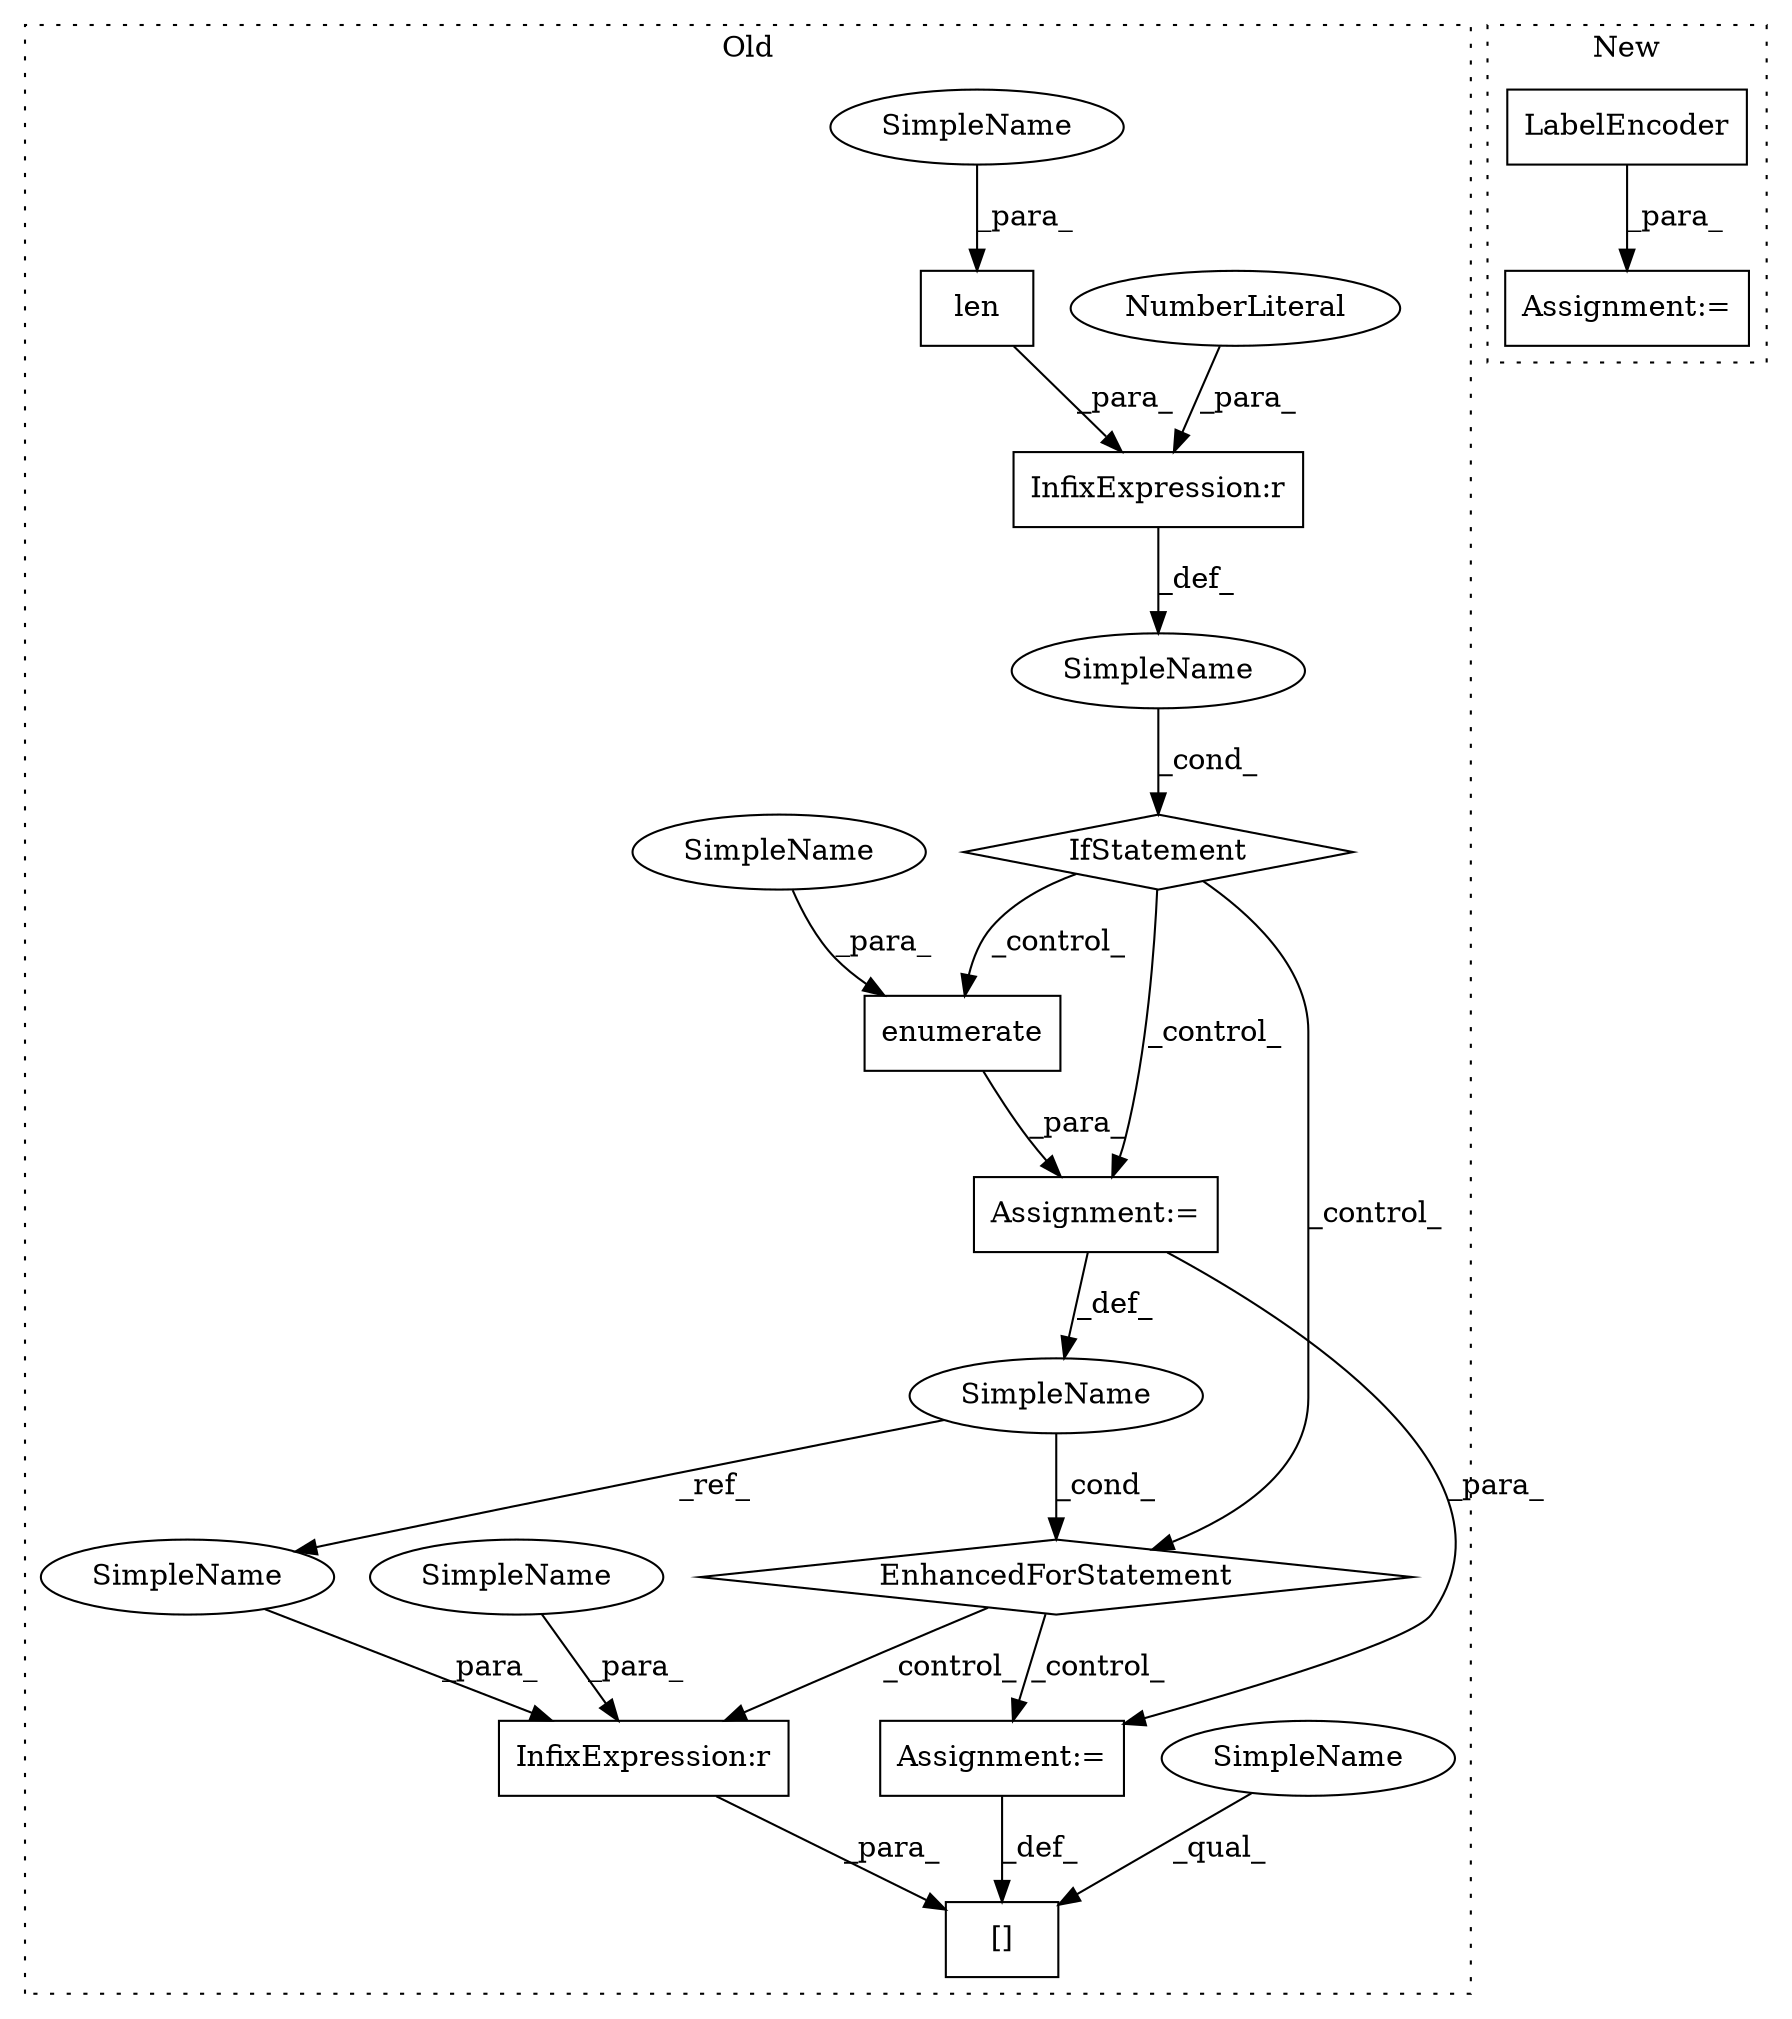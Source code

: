 digraph G {
subgraph cluster0 {
1 [label="[]" a="2" s="3896,3906" l="2,1" shape="box"];
4 [label="InfixExpression:r" a="27" s="3900" l="4" shape="box"];
5 [label="InfixExpression:r" a="27" s="3773" l="4" shape="box"];
6 [label="NumberLiteral" a="34" s="3777" l="1" shape="ellipse"];
7 [label="SimpleName" a="42" s="" l="" shape="ellipse"];
8 [label="EnhancedForStatement" a="70" s="3788,3884" l="71,2" shape="diamond"];
9 [label="len" a="32" s="3762,3772" l="4,1" shape="box"];
10 [label="IfStatement" a="25" s="3758,3778" l="4,2" shape="diamond"];
11 [label="SimpleName" a="42" s="3863" l="1" shape="ellipse"];
12 [label="enumerate" a="32" s="3867,3883" l="10,1" shape="box"];
13 [label="Assignment:=" a="7" s="3907" l="1" shape="box"];
14 [label="Assignment:=" a="7" s="3788,3884" l="71,2" shape="box"];
15 [label="SimpleName" a="42" s="3899" l="1" shape="ellipse"];
16 [label="SimpleName" a="42" s="3896" l="1" shape="ellipse"];
17 [label="SimpleName" a="42" s="3904" l="1" shape="ellipse"];
18 [label="SimpleName" a="42" s="3877" l="6" shape="ellipse"];
19 [label="SimpleName" a="42" s="3766" l="6" shape="ellipse"];
label = "Old";
style="dotted";
}
subgraph cluster1 {
2 [label="LabelEncoder" a="32" s="3419" l="14" shape="box"];
3 [label="Assignment:=" a="7" s="3418" l="1" shape="box"];
label = "New";
style="dotted";
}
2 -> 3 [label="_para_"];
4 -> 1 [label="_para_"];
5 -> 7 [label="_def_"];
6 -> 5 [label="_para_"];
7 -> 10 [label="_cond_"];
8 -> 4 [label="_control_"];
8 -> 13 [label="_control_"];
9 -> 5 [label="_para_"];
10 -> 12 [label="_control_"];
10 -> 14 [label="_control_"];
10 -> 8 [label="_control_"];
11 -> 8 [label="_cond_"];
11 -> 17 [label="_ref_"];
12 -> 14 [label="_para_"];
13 -> 1 [label="_def_"];
14 -> 11 [label="_def_"];
14 -> 13 [label="_para_"];
15 -> 4 [label="_para_"];
16 -> 1 [label="_qual_"];
17 -> 4 [label="_para_"];
18 -> 12 [label="_para_"];
19 -> 9 [label="_para_"];
}